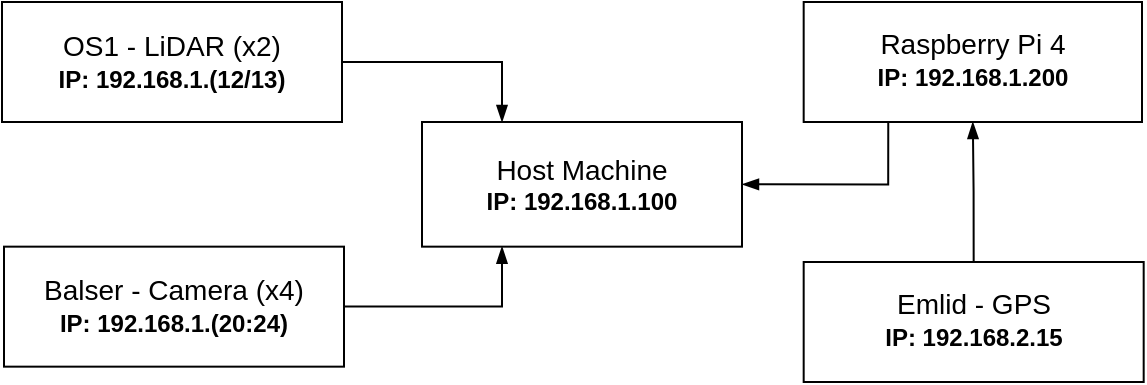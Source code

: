 <mxfile version="13.10.0" type="embed">
    <diagram id="DrZXiVs0aSQVqa0aRuP6" name="software">
        <mxGraphModel dx="798" dy="612" grid="1" gridSize="10" guides="1" tooltips="1" connect="1" arrows="1" fold="1" page="1" pageScale="1" pageWidth="850" pageHeight="1100" math="0" shadow="0" extFonts="Rubik^https://fonts.googleapis.com/css?family=Rubik|Roboto^https://fonts.googleapis.com/css?family=Roboto">
            <root>
                <mxCell id="RKsdGQdphBBXt08AxXi1-0"/>
                <mxCell id="RKsdGQdphBBXt08AxXi1-1" parent="RKsdGQdphBBXt08AxXi1-0"/>
                <mxCell id="P9GwloWI6S9LXT880i7l-4" style="edgeStyle=orthogonalEdgeStyle;orthogonalLoop=1;jettySize=auto;html=1;entryX=1;entryY=0.5;entryDx=0;entryDy=0;endArrow=blockThin;endFill=1;strokeWidth=1;fontFamily=Helvetica;fontSize=13;fillColor=#dae8fc;startArrow=none;startFill=0;exitX=0.25;exitY=1;exitDx=0;exitDy=0;rounded=0;fontColor=#000000;strokeColor=#000000;" parent="RKsdGQdphBBXt08AxXi1-1" source="9c7RmDfzx6HJ3sPSUytA-1" target="9c7RmDfzx6HJ3sPSUytA-36" edge="1">
                    <mxGeometry relative="1" as="geometry"/>
                </mxCell>
                <mxCell id="9c7RmDfzx6HJ3sPSUytA-1" value="&lt;div style=&quot;font-size: 14px&quot;&gt;Raspberry Pi 4&lt;/div&gt;&lt;div style=&quot;font-size: 12px&quot;&gt;&lt;font&gt;&lt;b&gt;&lt;font style=&quot;line-height: 160% ; font-size: 12px&quot;&gt;IP: 192.168.1.200&lt;/font&gt;&lt;/b&gt;&lt;/font&gt;&lt;/div&gt;" style="rounded=0;whiteSpace=wrap;html=1;shadow=0;glass=0;comic=0;strokeColor=#000000;strokeWidth=1;fillColor=#ffffff;gradientColor=none;fontFamily=Helvetica;FType=g;fontSize=13;fontColor=#000000;" parent="RKsdGQdphBBXt08AxXi1-1" vertex="1">
                    <mxGeometry x="480.84" y="100.0" width="169.16" height="60" as="geometry"/>
                </mxCell>
                <mxCell id="P9GwloWI6S9LXT880i7l-2" style="edgeStyle=orthogonalEdgeStyle;rounded=0;orthogonalLoop=1;jettySize=auto;html=1;entryX=0.25;entryY=1;entryDx=0;entryDy=0;endArrow=blockThin;endFill=1;strokeColor=#000000;strokeWidth=1;fontFamily=Helvetica;fontSize=13;fontColor=#000000;" parent="RKsdGQdphBBXt08AxXi1-1" source="9c7RmDfzx6HJ3sPSUytA-6" target="9c7RmDfzx6HJ3sPSUytA-36" edge="1">
                    <mxGeometry relative="1" as="geometry"/>
                </mxCell>
                <mxCell id="9c7RmDfzx6HJ3sPSUytA-6" value="&lt;div style=&quot;font-size: 14px&quot;&gt;Balser - Camera (x4)&lt;br&gt;&lt;/div&gt;&lt;font style=&quot;font-size: 12px&quot;&gt;&lt;b&gt;&lt;font style=&quot;font-size: 12px&quot;&gt;IP: 192.168.1.(20:24)&lt;/font&gt;&lt;/b&gt;&lt;/font&gt;" style="rounded=0;whiteSpace=wrap;html=1;shadow=0;glass=0;comic=0;strokeColor=#000000;strokeWidth=1;fillColor=#ffffff;gradientColor=none;fontFamily=Helvetica;fontSize=13;fontColor=#000000;" parent="RKsdGQdphBBXt08AxXi1-1" vertex="1">
                    <mxGeometry x="81" y="222.33" width="170" height="60" as="geometry"/>
                </mxCell>
                <mxCell id="P9GwloWI6S9LXT880i7l-1" style="edgeStyle=orthogonalEdgeStyle;rounded=0;orthogonalLoop=1;jettySize=auto;html=1;entryX=0.25;entryY=0;entryDx=0;entryDy=0;endArrow=blockThin;endFill=1;strokeColor=#000000;strokeWidth=1;fontFamily=Helvetica;fontSize=13;fontColor=#000000;" parent="RKsdGQdphBBXt08AxXi1-1" source="9c7RmDfzx6HJ3sPSUytA-19" target="9c7RmDfzx6HJ3sPSUytA-36" edge="1">
                    <mxGeometry relative="1" as="geometry"/>
                </mxCell>
                <mxCell id="9c7RmDfzx6HJ3sPSUytA-19" value="&lt;div&gt;&lt;div&gt;&lt;font style=&quot;font-size: 14px&quot;&gt;OS1 - LiDAR (x2)&lt;/font&gt;&lt;/div&gt;&lt;/div&gt;&lt;font style=&quot;font-size: 12px&quot;&gt;&lt;b&gt;&lt;font style=&quot;font-size: 12px&quot;&gt;IP: 192.168.1.(12/13)&lt;/font&gt;&lt;/b&gt;&lt;/font&gt;" style="rounded=0;whiteSpace=wrap;html=1;shadow=0;glass=0;comic=0;strokeColor=#000000;strokeWidth=1;fillColor=#ffffff;gradientColor=none;fontFamily=Helvetica;fontSize=13;fontColor=#000000;" parent="RKsdGQdphBBXt08AxXi1-1" vertex="1">
                    <mxGeometry x="80" y="100" width="170" height="60" as="geometry"/>
                </mxCell>
                <mxCell id="AZuWpqtSdbUskIOm4bp3-1" style="edgeStyle=orthogonalEdgeStyle;rounded=0;orthogonalLoop=1;jettySize=auto;html=1;exitX=0.5;exitY=0;exitDx=0;exitDy=0;entryX=0.5;entryY=1;entryDx=0;entryDy=0;startArrow=none;startFill=0;endArrow=blockThin;endFill=1;fontColor=#000000;strokeColor=#000000;" parent="RKsdGQdphBBXt08AxXi1-1" source="9c7RmDfzx6HJ3sPSUytA-23" target="9c7RmDfzx6HJ3sPSUytA-1" edge="1">
                    <mxGeometry relative="1" as="geometry"/>
                </mxCell>
                <mxCell id="9c7RmDfzx6HJ3sPSUytA-23" value="&lt;font style=&quot;font-size: 14px&quot;&gt;Emlid - GPS&lt;/font&gt;&lt;font style=&quot;font-size: 14px&quot;&gt;&lt;br&gt;&lt;/font&gt;&lt;div style=&quot;font-size: 14px&quot;&gt;&lt;font style=&quot;font-size: 14px&quot;&gt;&lt;b&gt;&lt;font style=&quot;line-height: 160% ; font-size: 12px&quot;&gt;IP: 192.168.2.15&lt;/font&gt;&lt;/b&gt;&lt;/font&gt;&lt;/div&gt;" style="rounded=0;whiteSpace=wrap;html=1;shadow=0;glass=0;comic=0;strokeColor=#000000;strokeWidth=1;fillColor=#ffffff;gradientColor=none;fontFamily=Helvetica;fontSize=13;fontColor=#000000;" parent="RKsdGQdphBBXt08AxXi1-1" vertex="1">
                    <mxGeometry x="480.84" y="230" width="170" height="60" as="geometry"/>
                </mxCell>
                <mxCell id="9c7RmDfzx6HJ3sPSUytA-36" value="&lt;div&gt;&lt;font style=&quot;font-size: 14px&quot;&gt;Host Machine&lt;br&gt;&lt;/font&gt;&lt;/div&gt;&lt;div style=&quot;font-size: 12px&quot;&gt;&lt;font&gt;&lt;b&gt;IP: 192.168.1.100&lt;/b&gt;&lt;/font&gt;&lt;/div&gt;" style="rounded=0;whiteSpace=wrap;html=1;shadow=0;glass=0;comic=0;strokeColor=#000000;strokeWidth=1;fillColor=#ffffff;gradientColor=none;fontFamily=Helvetica;fontSize=13;FType=g;fontColor=#000000;" parent="RKsdGQdphBBXt08AxXi1-1" vertex="1">
                    <mxGeometry x="290" y="160" width="160" height="62.33" as="geometry"/>
                </mxCell>
            </root>
        </mxGraphModel>
    </diagram>
</mxfile>